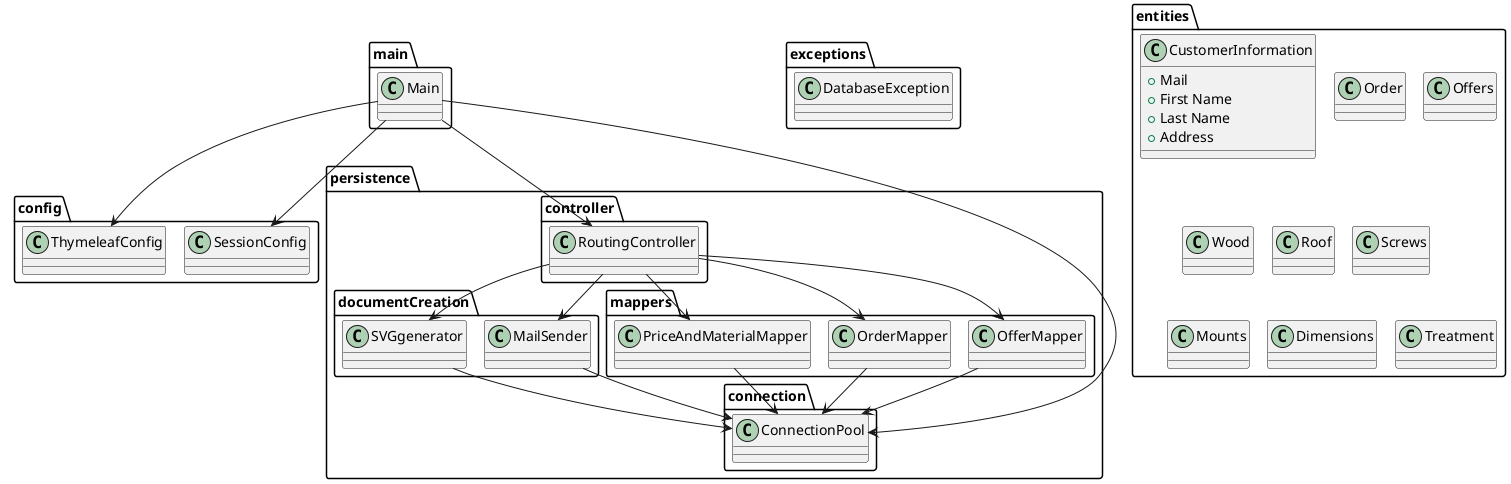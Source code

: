 @startuml

!pragma layout smetana
package main {
    class Main
}

package config {
    class SessionConfig
    class ThymeleafConfig
}

package exceptions {
    class DatabaseException
}

package persistence {
    package connection {
        class ConnectionPool
    }
    package documentCreation {
        class MailSender
        class SVGgenerator
    }
    package mappers {
        class OfferMapper
        class OrderMapper
        class PriceAndMaterialMapper
    }
    package controller {
        class RoutingController
    }
}

package entities {
    class CustomerInformation {
        + Mail
        + First Name
        + Last Name
        + Address
    }
    class Order {

    }
    class Offers {

    }
    class Wood
    class Roof
    class Screws
    class Mounts
    class Dimensions
    class Treatment
}


main.Main --> persistence.controller.RoutingController
main.Main --> config.SessionConfig
main.Main --> config.ThymeleafConfig
main.Main --> persistence.connection.ConnectionPool

persistence.controller.RoutingController --> persistence.mappers.OfferMapper
persistence.controller.RoutingController --> persistence.mappers.OrderMapper
persistence.controller.RoutingController --> persistence.mappers.PriceAndMaterialMapper
persistence.controller.RoutingController --> persistence.documentCreation.MailSender
persistence.controller.RoutingController --> persistence.documentCreation.SVGgenerator

persistence.mappers.OfferMapper --> persistence.connection.ConnectionPool
persistence.mappers.OrderMapper --> persistence.connection.ConnectionPool
persistence.mappers.PriceAndMaterialMapper --> persistence.connection.ConnectionPool
persistence.documentCreation.MailSender --> persistence.connection.ConnectionPool
persistence.documentCreation.SVGgenerator --> persistence.connection.ConnectionPool





@enduml
